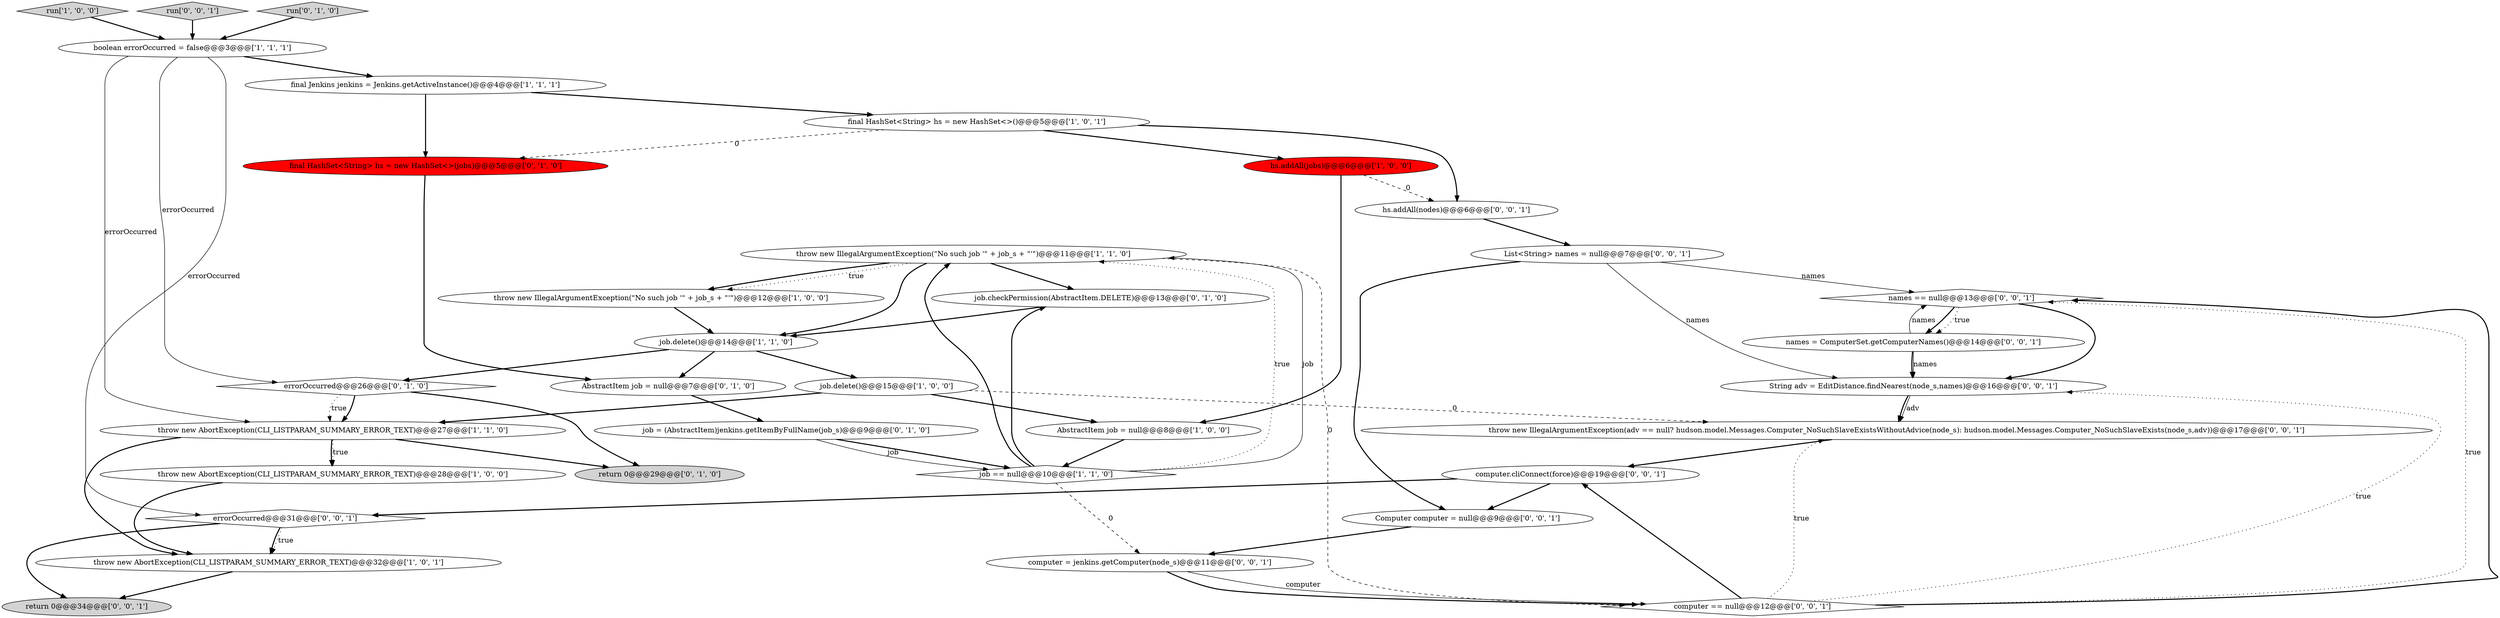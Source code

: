 digraph {
31 [style = filled, label = "names == null@@@13@@@['0', '0', '1']", fillcolor = white, shape = diamond image = "AAA0AAABBB3BBB"];
3 [style = filled, label = "final HashSet<String> hs = new HashSet<>()@@@5@@@['1', '0', '1']", fillcolor = white, shape = ellipse image = "AAA0AAABBB1BBB"];
18 [style = filled, label = "job.checkPermission(AbstractItem.DELETE)@@@13@@@['0', '1', '0']", fillcolor = white, shape = ellipse image = "AAA0AAABBB2BBB"];
0 [style = filled, label = "throw new IllegalArgumentException(\"No such job '\" + job_s + \"'\")@@@11@@@['1', '1', '0']", fillcolor = white, shape = ellipse image = "AAA0AAABBB1BBB"];
27 [style = filled, label = "List<String> names = null@@@7@@@['0', '0', '1']", fillcolor = white, shape = ellipse image = "AAA0AAABBB3BBB"];
20 [style = filled, label = "AbstractItem job = null@@@7@@@['0', '1', '0']", fillcolor = white, shape = ellipse image = "AAA0AAABBB2BBB"];
10 [style = filled, label = "job.delete()@@@15@@@['1', '0', '0']", fillcolor = white, shape = ellipse image = "AAA0AAABBB1BBB"];
14 [style = filled, label = "final HashSet<String> hs = new HashSet<>(jobs)@@@5@@@['0', '1', '0']", fillcolor = red, shape = ellipse image = "AAA1AAABBB2BBB"];
4 [style = filled, label = "final Jenkins jenkins = Jenkins.getActiveInstance()@@@4@@@['1', '1', '1']", fillcolor = white, shape = ellipse image = "AAA0AAABBB1BBB"];
7 [style = filled, label = "throw new AbortException(CLI_LISTPARAM_SUMMARY_ERROR_TEXT)@@@28@@@['1', '0', '0']", fillcolor = white, shape = ellipse image = "AAA0AAABBB1BBB"];
11 [style = filled, label = "hs.addAll(jobs)@@@6@@@['1', '0', '0']", fillcolor = red, shape = ellipse image = "AAA1AAABBB1BBB"];
26 [style = filled, label = "names = ComputerSet.getComputerNames()@@@14@@@['0', '0', '1']", fillcolor = white, shape = ellipse image = "AAA0AAABBB3BBB"];
33 [style = filled, label = "return 0@@@34@@@['0', '0', '1']", fillcolor = lightgray, shape = ellipse image = "AAA0AAABBB3BBB"];
21 [style = filled, label = "hs.addAll(nodes)@@@6@@@['0', '0', '1']", fillcolor = white, shape = ellipse image = "AAA0AAABBB3BBB"];
23 [style = filled, label = "computer.cliConnect(force)@@@19@@@['0', '0', '1']", fillcolor = white, shape = ellipse image = "AAA0AAABBB3BBB"];
1 [style = filled, label = "throw new AbortException(CLI_LISTPARAM_SUMMARY_ERROR_TEXT)@@@27@@@['1', '1', '0']", fillcolor = white, shape = ellipse image = "AAA0AAABBB1BBB"];
12 [style = filled, label = "AbstractItem job = null@@@8@@@['1', '0', '0']", fillcolor = white, shape = ellipse image = "AAA0AAABBB1BBB"];
9 [style = filled, label = "run['1', '0', '0']", fillcolor = lightgray, shape = diamond image = "AAA0AAABBB1BBB"];
22 [style = filled, label = "run['0', '0', '1']", fillcolor = lightgray, shape = diamond image = "AAA0AAABBB3BBB"];
8 [style = filled, label = "job == null@@@10@@@['1', '1', '0']", fillcolor = white, shape = diamond image = "AAA0AAABBB1BBB"];
17 [style = filled, label = "return 0@@@29@@@['0', '1', '0']", fillcolor = lightgray, shape = ellipse image = "AAA0AAABBB2BBB"];
29 [style = filled, label = "computer = jenkins.getComputer(node_s)@@@11@@@['0', '0', '1']", fillcolor = white, shape = ellipse image = "AAA0AAABBB3BBB"];
16 [style = filled, label = "job = (AbstractItem)jenkins.getItemByFullName(job_s)@@@9@@@['0', '1', '0']", fillcolor = white, shape = ellipse image = "AAA0AAABBB2BBB"];
15 [style = filled, label = "errorOccurred@@@26@@@['0', '1', '0']", fillcolor = white, shape = diamond image = "AAA0AAABBB2BBB"];
32 [style = filled, label = "String adv = EditDistance.findNearest(node_s,names)@@@16@@@['0', '0', '1']", fillcolor = white, shape = ellipse image = "AAA0AAABBB3BBB"];
25 [style = filled, label = "Computer computer = null@@@9@@@['0', '0', '1']", fillcolor = white, shape = ellipse image = "AAA0AAABBB3BBB"];
19 [style = filled, label = "run['0', '1', '0']", fillcolor = lightgray, shape = diamond image = "AAA0AAABBB2BBB"];
13 [style = filled, label = "job.delete()@@@14@@@['1', '1', '0']", fillcolor = white, shape = ellipse image = "AAA0AAABBB1BBB"];
24 [style = filled, label = "errorOccurred@@@31@@@['0', '0', '1']", fillcolor = white, shape = diamond image = "AAA0AAABBB3BBB"];
5 [style = filled, label = "boolean errorOccurred = false@@@3@@@['1', '1', '1']", fillcolor = white, shape = ellipse image = "AAA0AAABBB1BBB"];
30 [style = filled, label = "throw new IllegalArgumentException(adv == null? hudson.model.Messages.Computer_NoSuchSlaveExistsWithoutAdvice(node_s): hudson.model.Messages.Computer_NoSuchSlaveExists(node_s,adv))@@@17@@@['0', '0', '1']", fillcolor = white, shape = ellipse image = "AAA0AAABBB3BBB"];
6 [style = filled, label = "throw new AbortException(CLI_LISTPARAM_SUMMARY_ERROR_TEXT)@@@32@@@['1', '0', '1']", fillcolor = white, shape = ellipse image = "AAA0AAABBB1BBB"];
2 [style = filled, label = "throw new IllegalArgumentException(\"No such job '\" + job_s + \"'\")@@@12@@@['1', '0', '0']", fillcolor = white, shape = ellipse image = "AAA0AAABBB1BBB"];
28 [style = filled, label = "computer == null@@@12@@@['0', '0', '1']", fillcolor = white, shape = diamond image = "AAA0AAABBB3BBB"];
5->1 [style = solid, label="errorOccurred"];
13->10 [style = bold, label=""];
4->3 [style = bold, label=""];
23->25 [style = bold, label=""];
28->31 [style = dotted, label="true"];
4->14 [style = bold, label=""];
24->6 [style = dotted, label="true"];
26->32 [style = bold, label=""];
0->13 [style = bold, label=""];
5->15 [style = solid, label="errorOccurred"];
16->8 [style = bold, label=""];
21->27 [style = bold, label=""];
26->32 [style = solid, label="names"];
8->18 [style = bold, label=""];
31->32 [style = bold, label=""];
28->31 [style = bold, label=""];
16->8 [style = solid, label="job"];
0->2 [style = bold, label=""];
30->23 [style = bold, label=""];
8->0 [style = solid, label="job"];
3->11 [style = bold, label=""];
27->31 [style = solid, label="names"];
11->12 [style = bold, label=""];
25->29 [style = bold, label=""];
32->30 [style = bold, label=""];
0->28 [style = dashed, label="0"];
1->7 [style = bold, label=""];
22->5 [style = bold, label=""];
5->24 [style = solid, label="errorOccurred"];
1->17 [style = bold, label=""];
2->13 [style = bold, label=""];
29->28 [style = bold, label=""];
8->0 [style = bold, label=""];
1->7 [style = dotted, label="true"];
19->5 [style = bold, label=""];
24->33 [style = bold, label=""];
28->30 [style = dotted, label="true"];
31->26 [style = bold, label=""];
15->17 [style = bold, label=""];
23->24 [style = bold, label=""];
10->30 [style = dashed, label="0"];
1->6 [style = bold, label=""];
26->31 [style = solid, label="names"];
28->32 [style = dotted, label="true"];
20->16 [style = bold, label=""];
31->26 [style = dotted, label="true"];
15->1 [style = bold, label=""];
10->12 [style = bold, label=""];
12->8 [style = bold, label=""];
28->23 [style = bold, label=""];
6->33 [style = bold, label=""];
15->1 [style = dotted, label="true"];
5->4 [style = bold, label=""];
7->6 [style = bold, label=""];
18->13 [style = bold, label=""];
9->5 [style = bold, label=""];
0->18 [style = bold, label=""];
3->21 [style = bold, label=""];
8->0 [style = dotted, label="true"];
13->15 [style = bold, label=""];
0->2 [style = dotted, label="true"];
3->14 [style = dashed, label="0"];
29->28 [style = solid, label="computer"];
10->1 [style = bold, label=""];
24->6 [style = bold, label=""];
27->25 [style = bold, label=""];
8->29 [style = dashed, label="0"];
14->20 [style = bold, label=""];
27->32 [style = solid, label="names"];
32->30 [style = solid, label="adv"];
13->20 [style = bold, label=""];
11->21 [style = dashed, label="0"];
}
